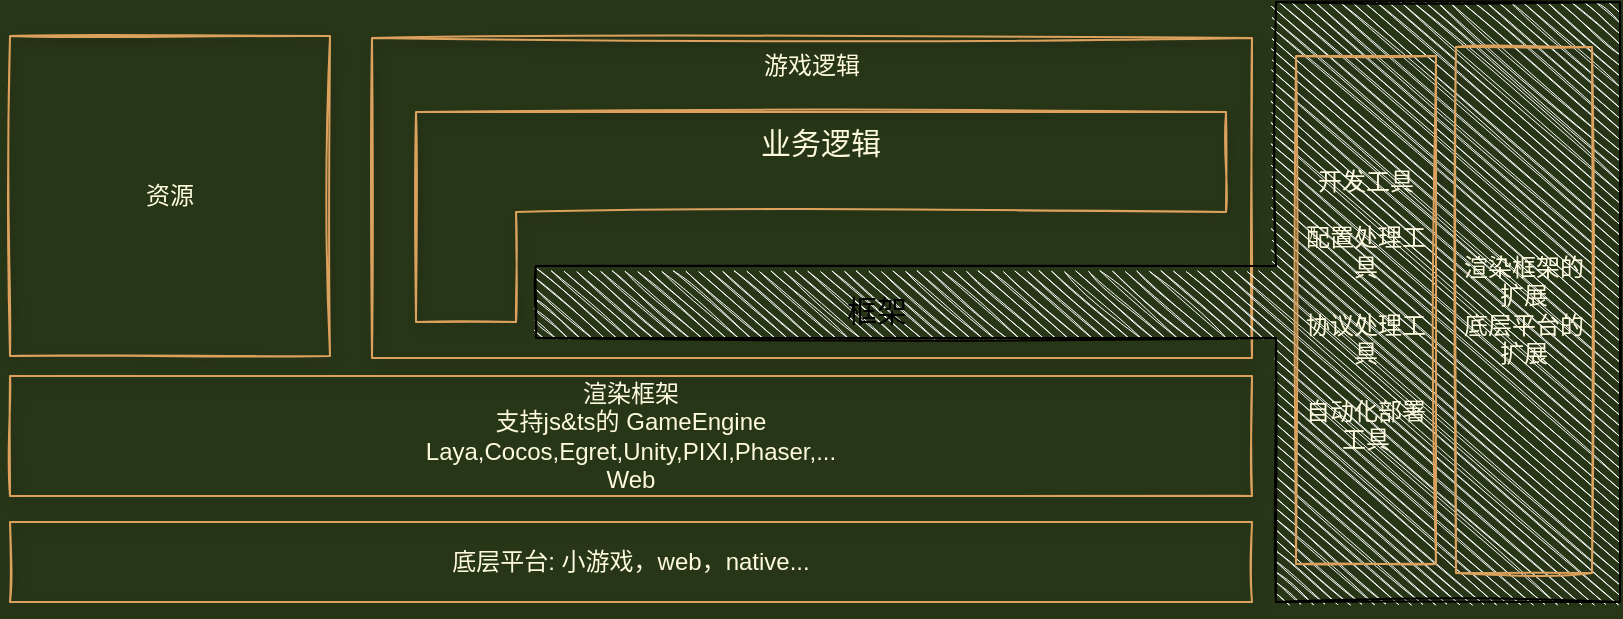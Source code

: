 <mxfile version="13.6.5">
    <diagram id="oKLI9GotOiLQ3IlupbdN" name="第 1 页">
        <mxGraphModel dx="1024" dy="284" grid="1" gridSize="10" guides="1" tooltips="1" connect="1" arrows="1" fold="1" page="1" pageScale="1" pageWidth="413" pageHeight="291" background="#283618" math="0" shadow="0">
            <root>
                <mxCell id="0"/>
                <mxCell id="1" parent="0"/>
                <mxCell id="2" value="渲染框架&lt;br&gt;支持js&amp;amp;ts的 GameEngine&lt;br&gt;Laya,Cocos,Egret,Unity,PIXI,Phaser,...&lt;br&gt;Web" style="whiteSpace=wrap;html=1;shadow=1;fillStyle=hachure;fillColor=none;strokeColor=#DDA15E;fontColor=#FEFAE0;sketch=1;" parent="1" vertex="1">
                    <mxGeometry x="7" y="627" width="621" height="60" as="geometry"/>
                </mxCell>
                <mxCell id="3" value="底层平台:&amp;nbsp;小游戏，web，native..." style="whiteSpace=wrap;html=1;shadow=1;fillStyle=hachure;fillColor=none;strokeColor=#DDA15E;fontColor=#FEFAE0;sketch=1;" parent="1" vertex="1">
                    <mxGeometry x="7" y="700" width="621" height="40" as="geometry"/>
                </mxCell>
                <mxCell id="4" value="游戏逻辑" style="whiteSpace=wrap;html=1;verticalAlign=top;shadow=1;fillStyle=hachure;fillColor=none;strokeColor=#DDA15E;fontColor=#FEFAE0;sketch=1;" parent="1" vertex="1">
                    <mxGeometry x="188" y="458" width="440" height="160" as="geometry"/>
                </mxCell>
                <mxCell id="5" value="资源" style="whiteSpace=wrap;html=1;labelBorderColor=none;shadow=1;glass=0;fillStyle=auto;fillColor=none;strokeColor=#DDA15E;fontColor=#FEFAE0;sketch=1;" parent="1" vertex="1">
                    <mxGeometry x="7" y="457" width="160" height="160" as="geometry"/>
                </mxCell>
                <mxCell id="10" value="&lt;div style=&quot;font-size: 15px;&quot;&gt;业务逻辑&lt;/div&gt;&lt;div style=&quot;font-size: 15px;&quot;&gt;&lt;br style=&quot;font-size: 15px;&quot;&gt;&lt;/div&gt;&lt;div style=&quot;font-size: 15px;&quot;&gt;&lt;br style=&quot;font-size: 15px;&quot;&gt;&lt;/div&gt;&lt;div style=&quot;font-size: 15px;&quot;&gt;&lt;br style=&quot;font-size: 15px;&quot;&gt;&lt;/div&gt;&lt;div style=&quot;font-size: 15px;&quot;&gt;&lt;br style=&quot;font-size: 15px;&quot;&gt;&lt;/div&gt;&lt;div style=&quot;font-size: 15px;&quot;&gt;&lt;br style=&quot;font-size: 15px;&quot;&gt;&lt;/div&gt;" style="shape=corner;whiteSpace=wrap;html=1;rotation=0;dx=50;dy=50;align=center;verticalAlign=top;horizontal=1;shadow=1;fillStyle=auto;fillColor=none;strokeColor=#DDA15E;fontColor=#FEFAE0;sketch=1;direction=south;flipH=1;labelPosition=center;verticalLabelPosition=middle;fontSize=15;textDirection=ltr;flipV=0;" parent="1" vertex="1">
                    <mxGeometry x="210" y="495" width="405" height="105" as="geometry"/>
                </mxCell>
                <mxCell id="11" value="" style="shape=tee;whiteSpace=wrap;html=1;sketch=1;direction=south;dx=36;dy=172;fillStyle=hachure;shadow=0;" parent="1" vertex="1">
                    <mxGeometry x="270" y="440" width="542" height="300" as="geometry"/>
                </mxCell>
                <mxCell id="12" value="框架" style="text;html=1;resizable=0;autosize=1;align=center;verticalAlign=middle;points=[];fillColor=none;strokeColor=none;rounded=0;shadow=0;sketch=1;fontSize=15;" parent="1" vertex="1">
                    <mxGeometry x="415" y="584" width="50" height="20" as="geometry"/>
                </mxCell>
                <mxCell id="9" value="渲染框架的扩展&lt;br&gt;底层平台的扩展" style="whiteSpace=wrap;html=1;shadow=1;fillStyle=hachure;fillColor=none;strokeColor=#DDA15E;fontColor=#FEFAE0;sketch=1;" parent="1" vertex="1">
                    <mxGeometry x="730" y="462.5" width="68" height="263" as="geometry"/>
                </mxCell>
                <mxCell id="8" value="开发工具&lt;br&gt;&lt;br&gt;配置处理工具&lt;br&gt;&lt;br&gt;协议处理工具&lt;br&gt;&lt;br&gt;自动化部署工具" style="whiteSpace=wrap;html=1;shadow=1;fillStyle=hachure;fillColor=none;strokeColor=#DDA15E;fontColor=#FEFAE0;sketch=1;" parent="1" vertex="1">
                    <mxGeometry x="650" y="467" width="70" height="254" as="geometry"/>
                </mxCell>
            </root>
        </mxGraphModel>
    </diagram>
</mxfile>